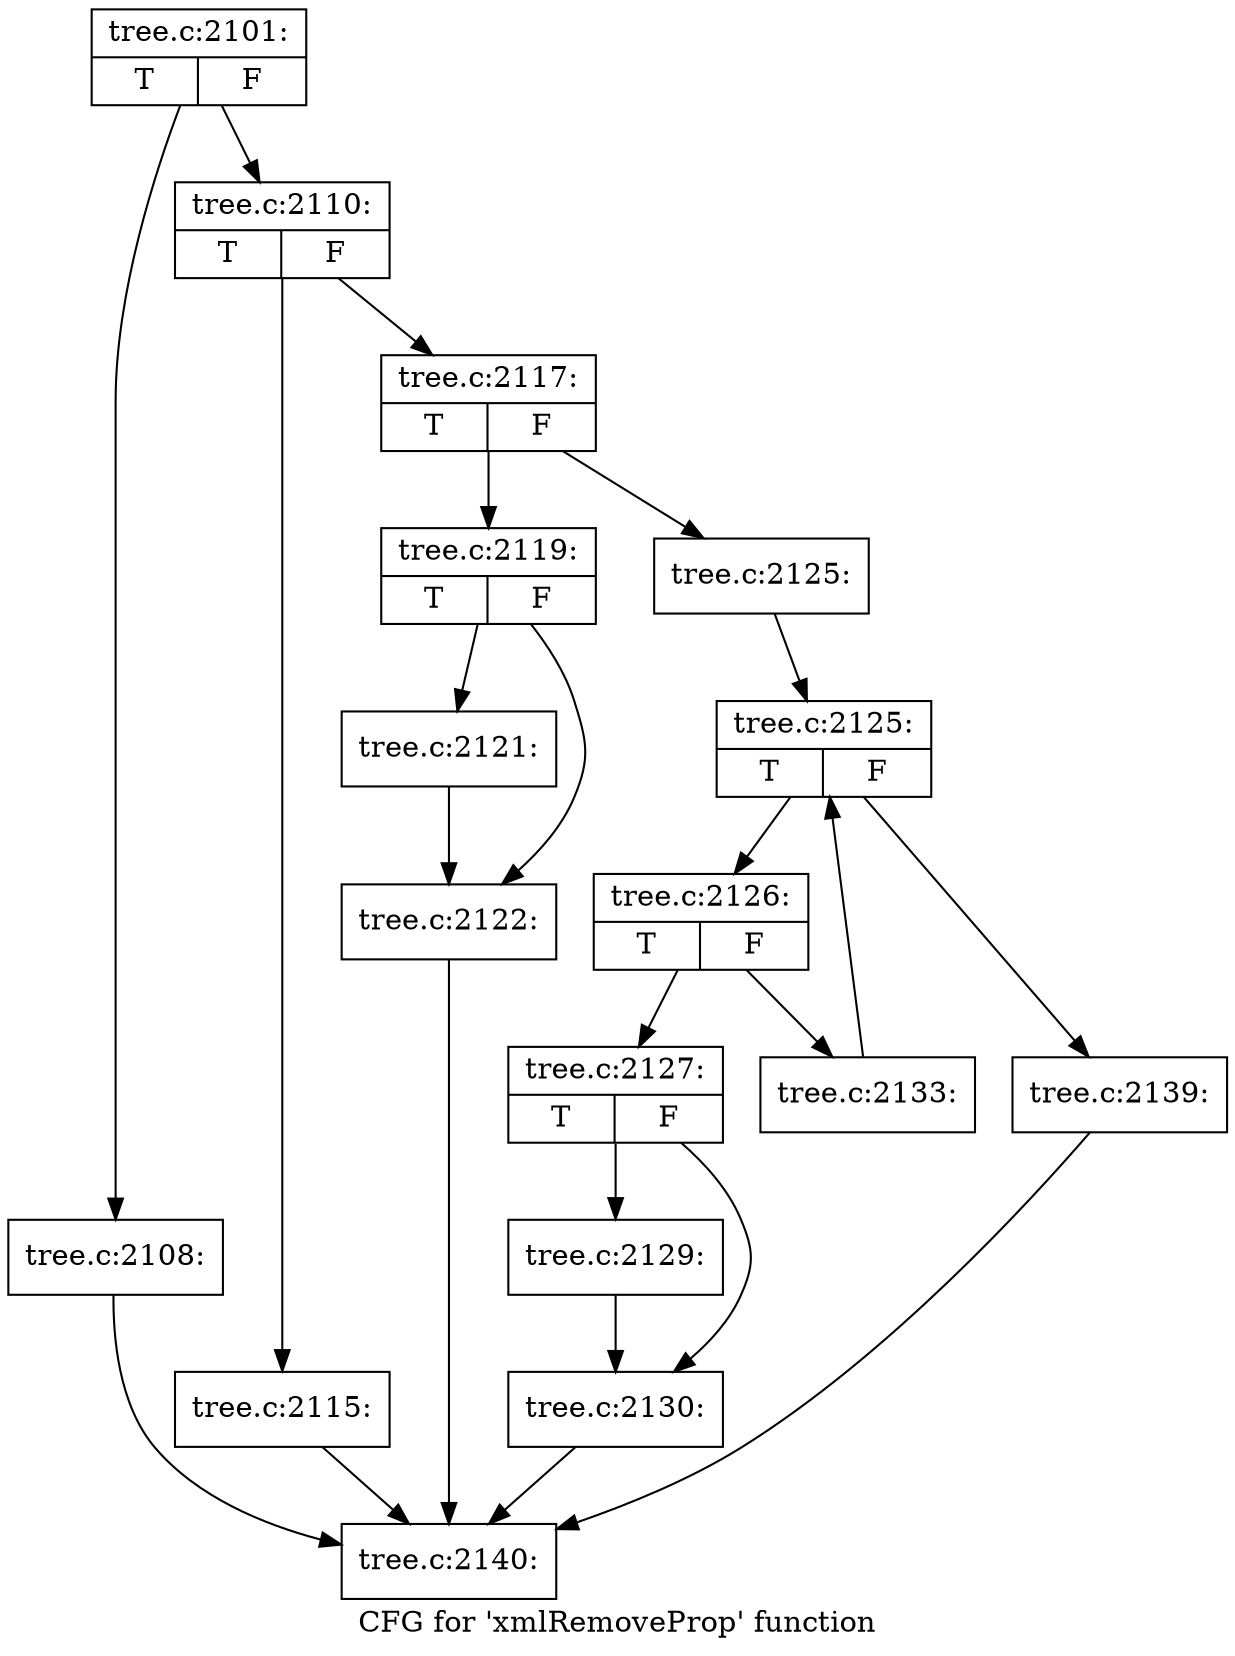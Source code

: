 digraph "CFG for 'xmlRemoveProp' function" {
	label="CFG for 'xmlRemoveProp' function";

	Node0x435eeb0 [shape=record,label="{tree.c:2101:|{<s0>T|<s1>F}}"];
	Node0x435eeb0 -> Node0x42901b0;
	Node0x435eeb0 -> Node0x435ec10;
	Node0x42901b0 [shape=record,label="{tree.c:2108:}"];
	Node0x42901b0 -> Node0x4293180;
	Node0x435ec10 [shape=record,label="{tree.c:2110:|{<s0>T|<s1>F}}"];
	Node0x435ec10 -> Node0x435ee30;
	Node0x435ec10 -> Node0x4293740;
	Node0x435ee30 [shape=record,label="{tree.c:2115:}"];
	Node0x435ee30 -> Node0x4293180;
	Node0x4293740 [shape=record,label="{tree.c:2117:|{<s0>T|<s1>F}}"];
	Node0x4293740 -> Node0x4369200;
	Node0x4293740 -> Node0x4369250;
	Node0x4369200 [shape=record,label="{tree.c:2119:|{<s0>T|<s1>F}}"];
	Node0x4369200 -> Node0x4369b10;
	Node0x4369200 -> Node0x4369b60;
	Node0x4369b10 [shape=record,label="{tree.c:2121:}"];
	Node0x4369b10 -> Node0x4369b60;
	Node0x4369b60 [shape=record,label="{tree.c:2122:}"];
	Node0x4369b60 -> Node0x4293180;
	Node0x4369250 [shape=record,label="{tree.c:2125:}"];
	Node0x4369250 -> Node0x436a660;
	Node0x436a660 [shape=record,label="{tree.c:2125:|{<s0>T|<s1>F}}"];
	Node0x436a660 -> Node0x436aa50;
	Node0x436a660 -> Node0x436a880;
	Node0x436aa50 [shape=record,label="{tree.c:2126:|{<s0>T|<s1>F}}"];
	Node0x436aa50 -> Node0x436ac10;
	Node0x436aa50 -> Node0x436ac60;
	Node0x436ac10 [shape=record,label="{tree.c:2127:|{<s0>T|<s1>F}}"];
	Node0x436ac10 -> Node0x436b440;
	Node0x436ac10 -> Node0x436b490;
	Node0x436b440 [shape=record,label="{tree.c:2129:}"];
	Node0x436b440 -> Node0x436b490;
	Node0x436b490 [shape=record,label="{tree.c:2130:}"];
	Node0x436b490 -> Node0x4293180;
	Node0x436ac60 [shape=record,label="{tree.c:2133:}"];
	Node0x436ac60 -> Node0x436a660;
	Node0x436a880 [shape=record,label="{tree.c:2139:}"];
	Node0x436a880 -> Node0x4293180;
	Node0x4293180 [shape=record,label="{tree.c:2140:}"];
}
